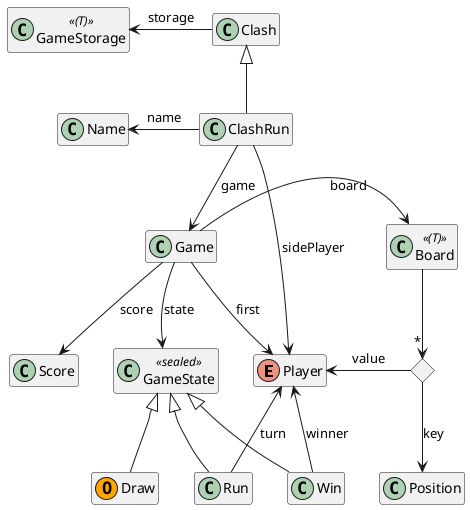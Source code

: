 @startuml
'https://plantuml.com/class-diagram

hide empty members

enum Player

Game --> Player : first
Game -> Board : board

class Board <<(T)>>
<> MapEntry
Board --> "*" MapEntry
Player <- MapEntry : value
MapEntry --> Position : key

class GameState <<sealed>>
Game --> GameState : state
GameState <|-- Draw
GameState <|-- Run
GameState <|-- Win

class Draw <<(O,orange)>>
Player <-- Run : turn
Player <-- Win : winner

Game --> Score : score

ClashRun --> Game : game
ClashRun --> Player : sidePlayer
Name <- ClashRun : name

Clash <|-- ClashRun
GameStorage <- Clash : storage
class GameStorage <<(T)>>
@enduml